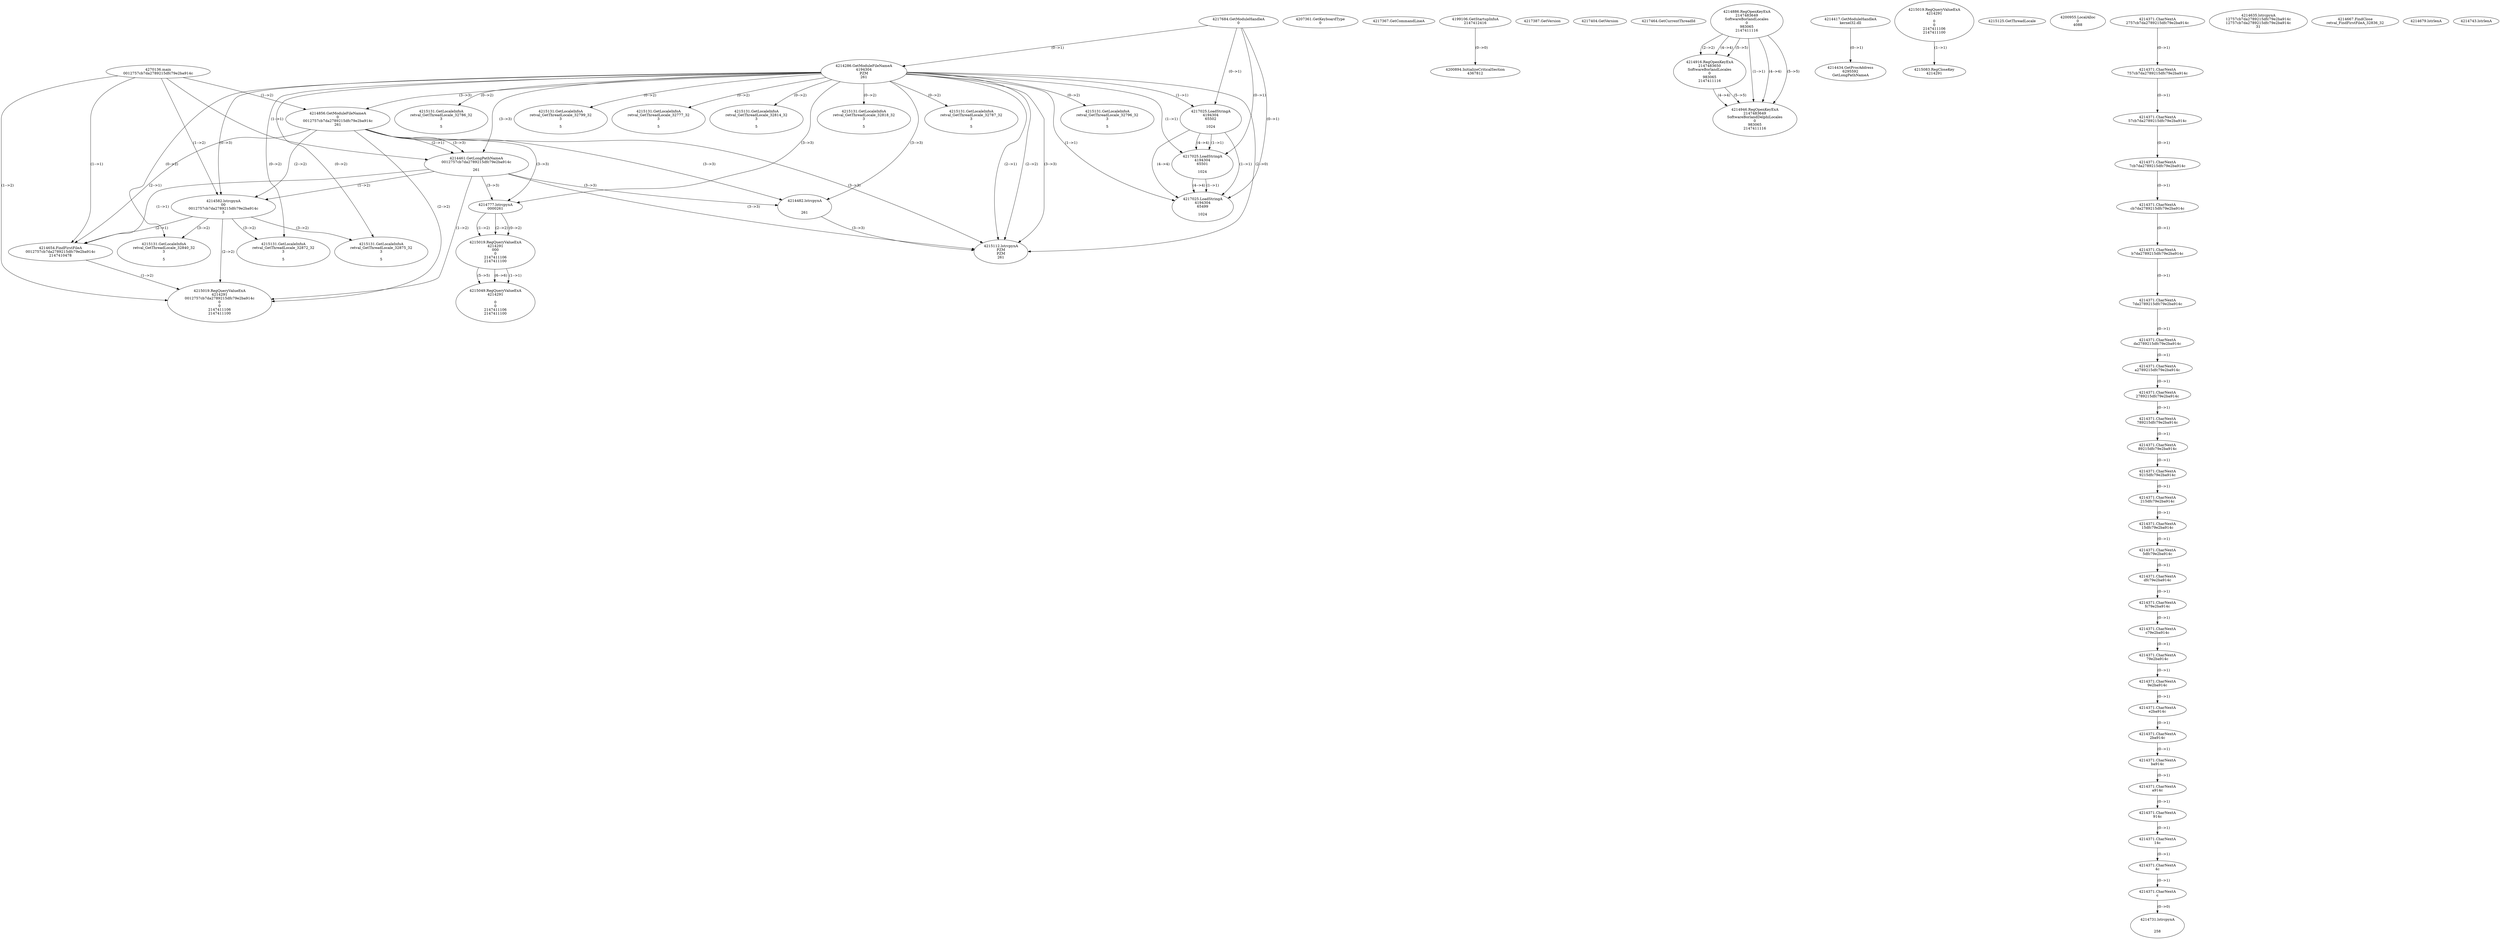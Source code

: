// Global SCDG with merge call
digraph {
	0 [label="4270136.main
0012757cb7da2789215dfc79e2ba914c"]
	1 [label="4217684.GetModuleHandleA
0"]
	2 [label="4207361.GetKeyboardType
0"]
	3 [label="4217367.GetCommandLineA
"]
	4 [label="4199106.GetStartupInfoA
2147412416"]
	5 [label="4217387.GetVersion
"]
	6 [label="4217404.GetVersion
"]
	7 [label="4217464.GetCurrentThreadId
"]
	8 [label="4214286.GetModuleFileNameA
4194304
PZM
261"]
	1 -> 8 [label="(0-->1)"]
	9 [label="4214856.GetModuleFileNameA
0
0012757cb7da2789215dfc79e2ba914c
261"]
	0 -> 9 [label="(1-->2)"]
	8 -> 9 [label="(3-->3)"]
	10 [label="4214886.RegOpenKeyExA
2147483649
Software\Borland\Locales
0
983065
2147411116"]
	11 [label="4214916.RegOpenKeyExA
2147483650
Software\Borland\Locales
0
983065
2147411116"]
	10 -> 11 [label="(2-->2)"]
	10 -> 11 [label="(4-->4)"]
	10 -> 11 [label="(5-->5)"]
	12 [label="4214946.RegOpenKeyExA
2147483649
Software\Borland\Delphi\Locales
0
983065
2147411116"]
	10 -> 12 [label="(1-->1)"]
	10 -> 12 [label="(4-->4)"]
	11 -> 12 [label="(4-->4)"]
	10 -> 12 [label="(5-->5)"]
	11 -> 12 [label="(5-->5)"]
	13 [label="4214417.GetModuleHandleA
kernel32.dll"]
	14 [label="4214434.GetProcAddress
6295592
GetLongPathNameA"]
	13 -> 14 [label="(0-->1)"]
	15 [label="4214461.GetLongPathNameA
0012757cb7da2789215dfc79e2ba914c

261"]
	0 -> 15 [label="(1-->1)"]
	9 -> 15 [label="(2-->1)"]
	8 -> 15 [label="(3-->3)"]
	9 -> 15 [label="(3-->3)"]
	16 [label="4214482.lstrcpynA


261"]
	8 -> 16 [label="(3-->3)"]
	9 -> 16 [label="(3-->3)"]
	15 -> 16 [label="(3-->3)"]
	17 [label="4215019.RegQueryValueExA
4214291

0
0
2147411106
2147411100"]
	18 [label="4215083.RegCloseKey
4214291"]
	17 -> 18 [label="(1-->1)"]
	19 [label="4215112.lstrcpynA
PZM
PZM
261"]
	8 -> 19 [label="(2-->1)"]
	8 -> 19 [label="(2-->2)"]
	8 -> 19 [label="(3-->3)"]
	9 -> 19 [label="(3-->3)"]
	15 -> 19 [label="(3-->3)"]
	16 -> 19 [label="(3-->3)"]
	8 -> 19 [label="(2-->0)"]
	20 [label="4215125.GetThreadLocale
"]
	21 [label="4215131.GetLocaleInfoA
retval_GetThreadLocale_32796_32
3

5"]
	8 -> 21 [label="(0-->2)"]
	22 [label="4217025.LoadStringA
4194304
65502

1024"]
	1 -> 22 [label="(0-->1)"]
	8 -> 22 [label="(1-->1)"]
	23 [label="4217025.LoadStringA
4194304
65501

1024"]
	1 -> 23 [label="(0-->1)"]
	8 -> 23 [label="(1-->1)"]
	22 -> 23 [label="(1-->1)"]
	22 -> 23 [label="(4-->4)"]
	24 [label="4215131.GetLocaleInfoA
retval_GetThreadLocale_32786_32
3

5"]
	8 -> 24 [label="(0-->2)"]
	25 [label="4217025.LoadStringA
4194304
65499

1024"]
	1 -> 25 [label="(0-->1)"]
	8 -> 25 [label="(1-->1)"]
	22 -> 25 [label="(1-->1)"]
	23 -> 25 [label="(1-->1)"]
	22 -> 25 [label="(4-->4)"]
	23 -> 25 [label="(4-->4)"]
	26 [label="4200894.InitializeCriticalSection
4367812"]
	4 -> 26 [label="(0-->0)"]
	27 [label="4200955.LocalAlloc
0
4088"]
	28 [label="4214582.lstrcpynA
00
0012757cb7da2789215dfc79e2ba914c
3"]
	0 -> 28 [label="(1-->2)"]
	9 -> 28 [label="(2-->2)"]
	15 -> 28 [label="(1-->2)"]
	8 -> 28 [label="(0-->3)"]
	29 [label="4214371.CharNextA
2757cb7da2789215dfc79e2ba914c"]
	30 [label="4214371.CharNextA
757cb7da2789215dfc79e2ba914c"]
	29 -> 30 [label="(0-->1)"]
	31 [label="4214371.CharNextA
57cb7da2789215dfc79e2ba914c"]
	30 -> 31 [label="(0-->1)"]
	32 [label="4214371.CharNextA
7cb7da2789215dfc79e2ba914c"]
	31 -> 32 [label="(0-->1)"]
	33 [label="4214371.CharNextA
cb7da2789215dfc79e2ba914c"]
	32 -> 33 [label="(0-->1)"]
	34 [label="4214371.CharNextA
b7da2789215dfc79e2ba914c"]
	33 -> 34 [label="(0-->1)"]
	35 [label="4214371.CharNextA
7da2789215dfc79e2ba914c"]
	34 -> 35 [label="(0-->1)"]
	36 [label="4214371.CharNextA
da2789215dfc79e2ba914c"]
	35 -> 36 [label="(0-->1)"]
	37 [label="4214371.CharNextA
a2789215dfc79e2ba914c"]
	36 -> 37 [label="(0-->1)"]
	38 [label="4214371.CharNextA
2789215dfc79e2ba914c"]
	37 -> 38 [label="(0-->1)"]
	39 [label="4214371.CharNextA
789215dfc79e2ba914c"]
	38 -> 39 [label="(0-->1)"]
	40 [label="4214371.CharNextA
89215dfc79e2ba914c"]
	39 -> 40 [label="(0-->1)"]
	41 [label="4214371.CharNextA
9215dfc79e2ba914c"]
	40 -> 41 [label="(0-->1)"]
	42 [label="4214371.CharNextA
215dfc79e2ba914c"]
	41 -> 42 [label="(0-->1)"]
	43 [label="4214371.CharNextA
15dfc79e2ba914c"]
	42 -> 43 [label="(0-->1)"]
	44 [label="4214371.CharNextA
5dfc79e2ba914c"]
	43 -> 44 [label="(0-->1)"]
	45 [label="4214371.CharNextA
dfc79e2ba914c"]
	44 -> 45 [label="(0-->1)"]
	46 [label="4214371.CharNextA
fc79e2ba914c"]
	45 -> 46 [label="(0-->1)"]
	47 [label="4214371.CharNextA
c79e2ba914c"]
	46 -> 47 [label="(0-->1)"]
	48 [label="4214371.CharNextA
79e2ba914c"]
	47 -> 48 [label="(0-->1)"]
	49 [label="4214371.CharNextA
9e2ba914c"]
	48 -> 49 [label="(0-->1)"]
	50 [label="4214371.CharNextA
e2ba914c"]
	49 -> 50 [label="(0-->1)"]
	51 [label="4214371.CharNextA
2ba914c"]
	50 -> 51 [label="(0-->1)"]
	52 [label="4214371.CharNextA
ba914c"]
	51 -> 52 [label="(0-->1)"]
	53 [label="4214371.CharNextA
a914c"]
	52 -> 53 [label="(0-->1)"]
	54 [label="4214371.CharNextA
914c"]
	53 -> 54 [label="(0-->1)"]
	55 [label="4214371.CharNextA
14c"]
	54 -> 55 [label="(0-->1)"]
	56 [label="4214371.CharNextA
4c"]
	55 -> 56 [label="(0-->1)"]
	57 [label="4214371.CharNextA
c"]
	56 -> 57 [label="(0-->1)"]
	58 [label="4214635.lstrcpynA
12757cb7da2789215dfc79e2ba914c
12757cb7da2789215dfc79e2ba914c
31"]
	59 [label="4214654.FindFirstFileA
0012757cb7da2789215dfc79e2ba914c
2147410478"]
	0 -> 59 [label="(1-->1)"]
	9 -> 59 [label="(2-->1)"]
	15 -> 59 [label="(1-->1)"]
	28 -> 59 [label="(2-->1)"]
	60 [label="4214667.FindClose
retval_FindFirstFileA_32836_32"]
	61 [label="4214679.lstrlenA
"]
	62 [label="4214731.lstrcpynA


258"]
	57 -> 62 [label="(0-->0)"]
	63 [label="4214743.lstrlenA
"]
	64 [label="4214777.lstrcpynA
00\
00\
261"]
	8 -> 64 [label="(3-->3)"]
	9 -> 64 [label="(3-->3)"]
	15 -> 64 [label="(3-->3)"]
	65 [label="4215019.RegQueryValueExA
4214291
00\
0
0
2147411106
2147411100"]
	64 -> 65 [label="(1-->2)"]
	64 -> 65 [label="(2-->2)"]
	64 -> 65 [label="(0-->2)"]
	66 [label="4215049.RegQueryValueExA
4214291

0
0
2147411106
2147411100"]
	65 -> 66 [label="(1-->1)"]
	65 -> 66 [label="(5-->5)"]
	65 -> 66 [label="(6-->6)"]
	67 [label="4215131.GetLocaleInfoA
retval_GetThreadLocale_32875_32
3

5"]
	8 -> 67 [label="(0-->2)"]
	28 -> 67 [label="(3-->2)"]
	68 [label="4215131.GetLocaleInfoA
retval_GetThreadLocale_32799_32
3

5"]
	8 -> 68 [label="(0-->2)"]
	69 [label="4215131.GetLocaleInfoA
retval_GetThreadLocale_32777_32
3

5"]
	8 -> 69 [label="(0-->2)"]
	70 [label="4215131.GetLocaleInfoA
retval_GetThreadLocale_32814_32
3

5"]
	8 -> 70 [label="(0-->2)"]
	71 [label="4215019.RegQueryValueExA
4214291
0012757cb7da2789215dfc79e2ba914c
0
0
2147411106
2147411100"]
	0 -> 71 [label="(1-->2)"]
	9 -> 71 [label="(2-->2)"]
	15 -> 71 [label="(1-->2)"]
	28 -> 71 [label="(2-->2)"]
	59 -> 71 [label="(1-->2)"]
	72 [label="4215131.GetLocaleInfoA
retval_GetThreadLocale_32840_32
3

5"]
	8 -> 72 [label="(0-->2)"]
	28 -> 72 [label="(3-->2)"]
	73 [label="4215131.GetLocaleInfoA
retval_GetThreadLocale_32818_32
3

5"]
	8 -> 73 [label="(0-->2)"]
	74 [label="4215131.GetLocaleInfoA
retval_GetThreadLocale_32787_32
3

5"]
	8 -> 74 [label="(0-->2)"]
	75 [label="4215131.GetLocaleInfoA
retval_GetThreadLocale_32872_32
3

5"]
	8 -> 75 [label="(0-->2)"]
	28 -> 75 [label="(3-->2)"]
}
